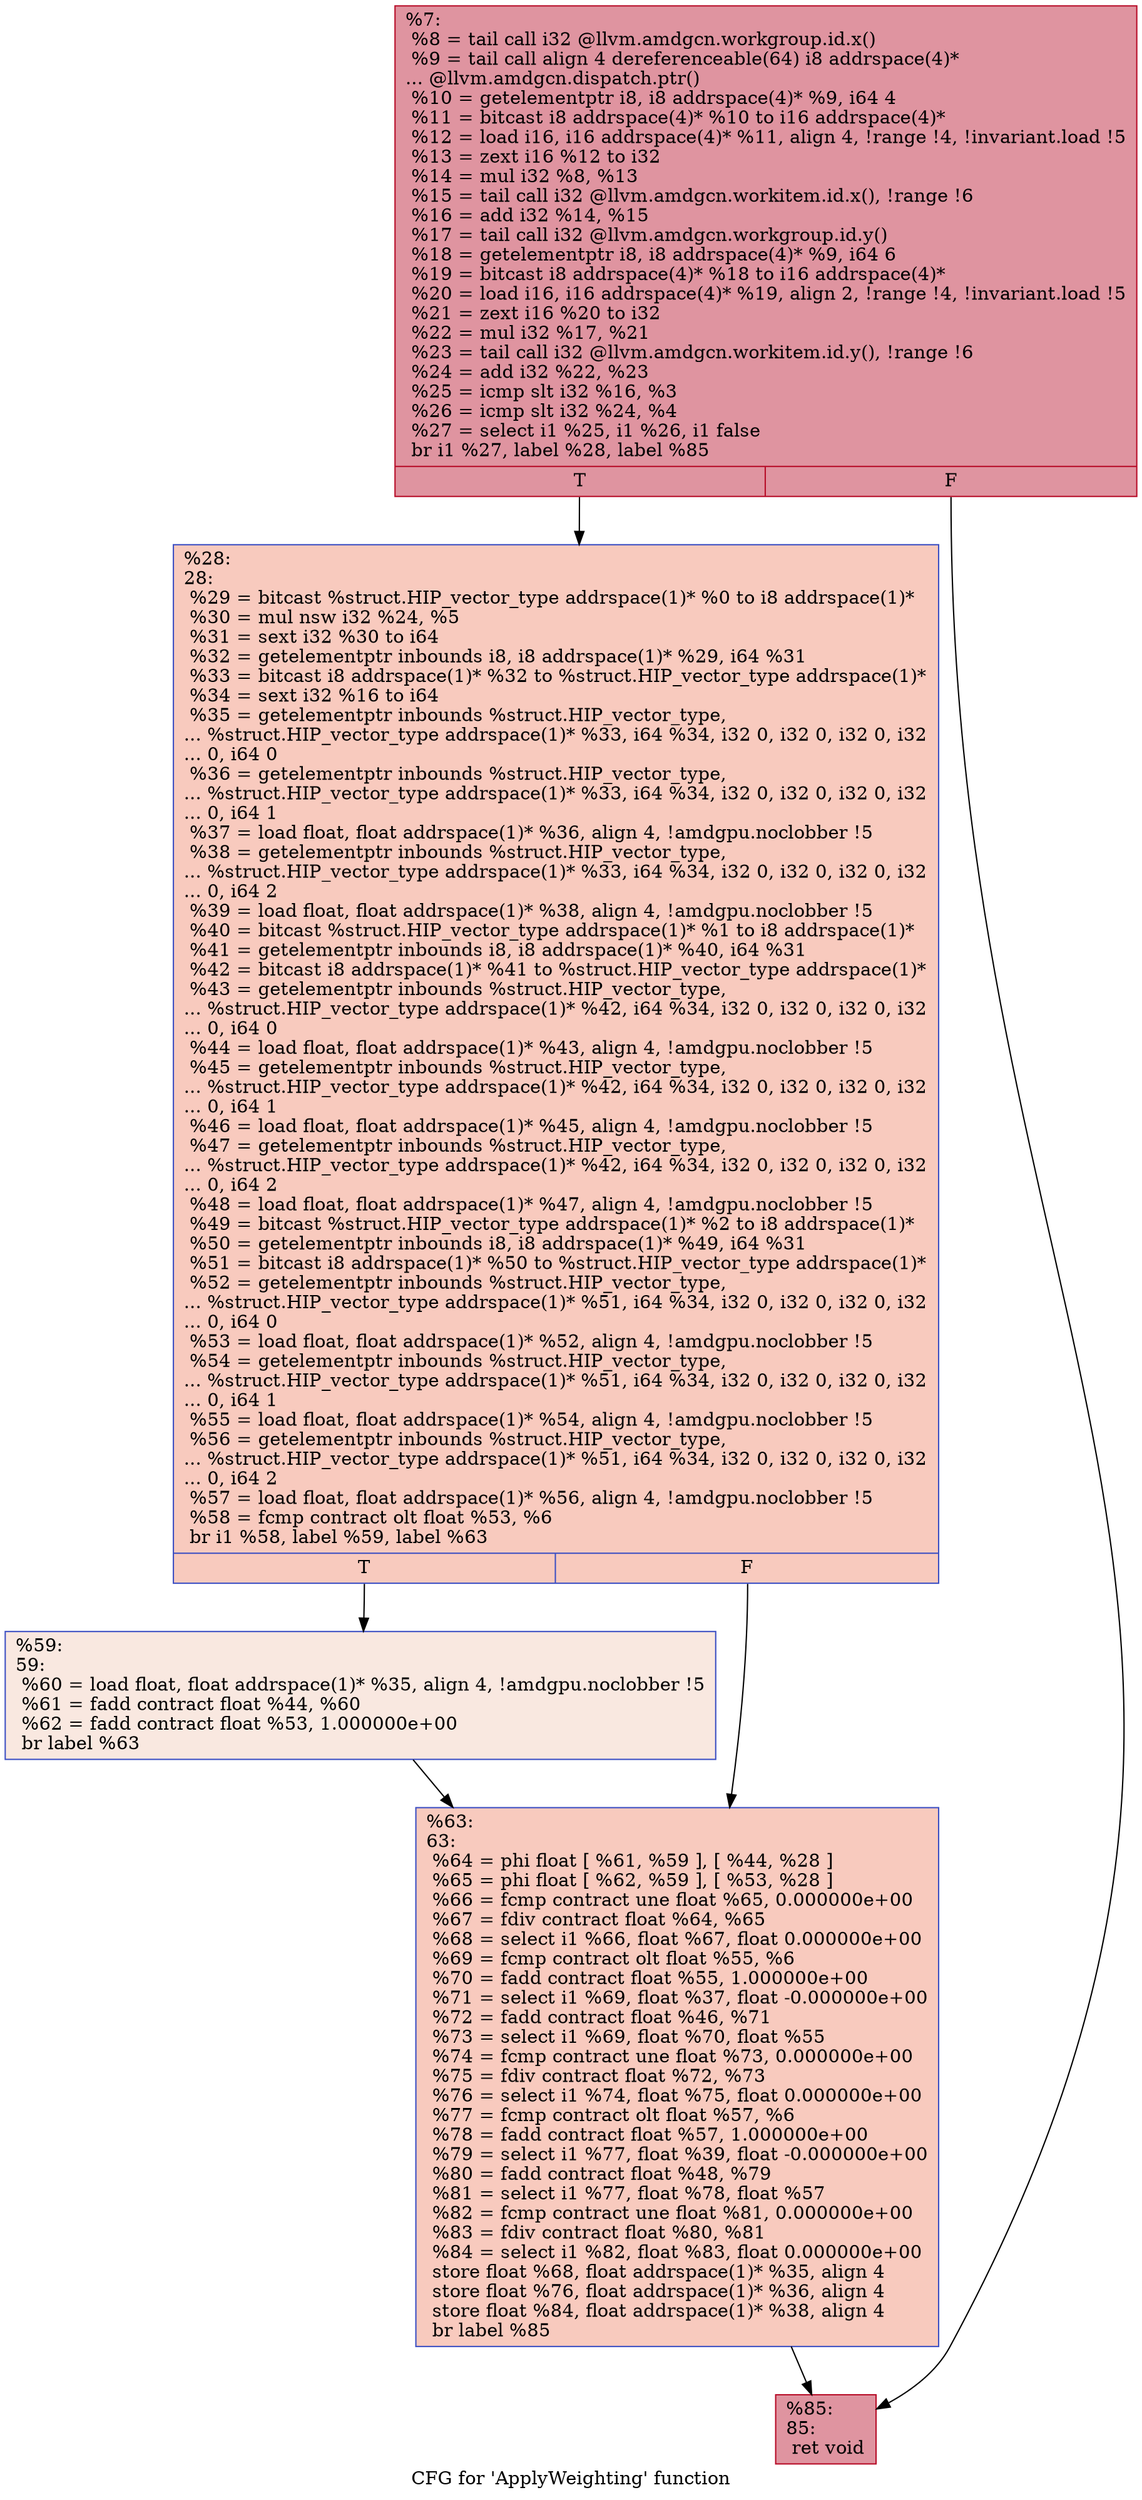 digraph "CFG for 'ApplyWeighting' function" {
	label="CFG for 'ApplyWeighting' function";

	Node0x5eb0f70 [shape=record,color="#b70d28ff", style=filled, fillcolor="#b70d2870",label="{%7:\l  %8 = tail call i32 @llvm.amdgcn.workgroup.id.x()\l  %9 = tail call align 4 dereferenceable(64) i8 addrspace(4)*\l... @llvm.amdgcn.dispatch.ptr()\l  %10 = getelementptr i8, i8 addrspace(4)* %9, i64 4\l  %11 = bitcast i8 addrspace(4)* %10 to i16 addrspace(4)*\l  %12 = load i16, i16 addrspace(4)* %11, align 4, !range !4, !invariant.load !5\l  %13 = zext i16 %12 to i32\l  %14 = mul i32 %8, %13\l  %15 = tail call i32 @llvm.amdgcn.workitem.id.x(), !range !6\l  %16 = add i32 %14, %15\l  %17 = tail call i32 @llvm.amdgcn.workgroup.id.y()\l  %18 = getelementptr i8, i8 addrspace(4)* %9, i64 6\l  %19 = bitcast i8 addrspace(4)* %18 to i16 addrspace(4)*\l  %20 = load i16, i16 addrspace(4)* %19, align 2, !range !4, !invariant.load !5\l  %21 = zext i16 %20 to i32\l  %22 = mul i32 %17, %21\l  %23 = tail call i32 @llvm.amdgcn.workitem.id.y(), !range !6\l  %24 = add i32 %22, %23\l  %25 = icmp slt i32 %16, %3\l  %26 = icmp slt i32 %24, %4\l  %27 = select i1 %25, i1 %26, i1 false\l  br i1 %27, label %28, label %85\l|{<s0>T|<s1>F}}"];
	Node0x5eb0f70:s0 -> Node0x5eb5750;
	Node0x5eb0f70:s1 -> Node0x5eb57e0;
	Node0x5eb5750 [shape=record,color="#3d50c3ff", style=filled, fillcolor="#ef886b70",label="{%28:\l28:                                               \l  %29 = bitcast %struct.HIP_vector_type addrspace(1)* %0 to i8 addrspace(1)*\l  %30 = mul nsw i32 %24, %5\l  %31 = sext i32 %30 to i64\l  %32 = getelementptr inbounds i8, i8 addrspace(1)* %29, i64 %31\l  %33 = bitcast i8 addrspace(1)* %32 to %struct.HIP_vector_type addrspace(1)*\l  %34 = sext i32 %16 to i64\l  %35 = getelementptr inbounds %struct.HIP_vector_type,\l... %struct.HIP_vector_type addrspace(1)* %33, i64 %34, i32 0, i32 0, i32 0, i32\l... 0, i64 0\l  %36 = getelementptr inbounds %struct.HIP_vector_type,\l... %struct.HIP_vector_type addrspace(1)* %33, i64 %34, i32 0, i32 0, i32 0, i32\l... 0, i64 1\l  %37 = load float, float addrspace(1)* %36, align 4, !amdgpu.noclobber !5\l  %38 = getelementptr inbounds %struct.HIP_vector_type,\l... %struct.HIP_vector_type addrspace(1)* %33, i64 %34, i32 0, i32 0, i32 0, i32\l... 0, i64 2\l  %39 = load float, float addrspace(1)* %38, align 4, !amdgpu.noclobber !5\l  %40 = bitcast %struct.HIP_vector_type addrspace(1)* %1 to i8 addrspace(1)*\l  %41 = getelementptr inbounds i8, i8 addrspace(1)* %40, i64 %31\l  %42 = bitcast i8 addrspace(1)* %41 to %struct.HIP_vector_type addrspace(1)*\l  %43 = getelementptr inbounds %struct.HIP_vector_type,\l... %struct.HIP_vector_type addrspace(1)* %42, i64 %34, i32 0, i32 0, i32 0, i32\l... 0, i64 0\l  %44 = load float, float addrspace(1)* %43, align 4, !amdgpu.noclobber !5\l  %45 = getelementptr inbounds %struct.HIP_vector_type,\l... %struct.HIP_vector_type addrspace(1)* %42, i64 %34, i32 0, i32 0, i32 0, i32\l... 0, i64 1\l  %46 = load float, float addrspace(1)* %45, align 4, !amdgpu.noclobber !5\l  %47 = getelementptr inbounds %struct.HIP_vector_type,\l... %struct.HIP_vector_type addrspace(1)* %42, i64 %34, i32 0, i32 0, i32 0, i32\l... 0, i64 2\l  %48 = load float, float addrspace(1)* %47, align 4, !amdgpu.noclobber !5\l  %49 = bitcast %struct.HIP_vector_type addrspace(1)* %2 to i8 addrspace(1)*\l  %50 = getelementptr inbounds i8, i8 addrspace(1)* %49, i64 %31\l  %51 = bitcast i8 addrspace(1)* %50 to %struct.HIP_vector_type addrspace(1)*\l  %52 = getelementptr inbounds %struct.HIP_vector_type,\l... %struct.HIP_vector_type addrspace(1)* %51, i64 %34, i32 0, i32 0, i32 0, i32\l... 0, i64 0\l  %53 = load float, float addrspace(1)* %52, align 4, !amdgpu.noclobber !5\l  %54 = getelementptr inbounds %struct.HIP_vector_type,\l... %struct.HIP_vector_type addrspace(1)* %51, i64 %34, i32 0, i32 0, i32 0, i32\l... 0, i64 1\l  %55 = load float, float addrspace(1)* %54, align 4, !amdgpu.noclobber !5\l  %56 = getelementptr inbounds %struct.HIP_vector_type,\l... %struct.HIP_vector_type addrspace(1)* %51, i64 %34, i32 0, i32 0, i32 0, i32\l... 0, i64 2\l  %57 = load float, float addrspace(1)* %56, align 4, !amdgpu.noclobber !5\l  %58 = fcmp contract olt float %53, %6\l  br i1 %58, label %59, label %63\l|{<s0>T|<s1>F}}"];
	Node0x5eb5750:s0 -> Node0x5eb7060;
	Node0x5eb5750:s1 -> Node0x5eb70b0;
	Node0x5eb7060 [shape=record,color="#3d50c3ff", style=filled, fillcolor="#f1ccb870",label="{%59:\l59:                                               \l  %60 = load float, float addrspace(1)* %35, align 4, !amdgpu.noclobber !5\l  %61 = fadd contract float %44, %60\l  %62 = fadd contract float %53, 1.000000e+00\l  br label %63\l}"];
	Node0x5eb7060 -> Node0x5eb70b0;
	Node0x5eb70b0 [shape=record,color="#3d50c3ff", style=filled, fillcolor="#ef886b70",label="{%63:\l63:                                               \l  %64 = phi float [ %61, %59 ], [ %44, %28 ]\l  %65 = phi float [ %62, %59 ], [ %53, %28 ]\l  %66 = fcmp contract une float %65, 0.000000e+00\l  %67 = fdiv contract float %64, %65\l  %68 = select i1 %66, float %67, float 0.000000e+00\l  %69 = fcmp contract olt float %55, %6\l  %70 = fadd contract float %55, 1.000000e+00\l  %71 = select i1 %69, float %37, float -0.000000e+00\l  %72 = fadd contract float %46, %71\l  %73 = select i1 %69, float %70, float %55\l  %74 = fcmp contract une float %73, 0.000000e+00\l  %75 = fdiv contract float %72, %73\l  %76 = select i1 %74, float %75, float 0.000000e+00\l  %77 = fcmp contract olt float %57, %6\l  %78 = fadd contract float %57, 1.000000e+00\l  %79 = select i1 %77, float %39, float -0.000000e+00\l  %80 = fadd contract float %48, %79\l  %81 = select i1 %77, float %78, float %57\l  %82 = fcmp contract une float %81, 0.000000e+00\l  %83 = fdiv contract float %80, %81\l  %84 = select i1 %82, float %83, float 0.000000e+00\l  store float %68, float addrspace(1)* %35, align 4\l  store float %76, float addrspace(1)* %36, align 4\l  store float %84, float addrspace(1)* %38, align 4\l  br label %85\l}"];
	Node0x5eb70b0 -> Node0x5eb57e0;
	Node0x5eb57e0 [shape=record,color="#b70d28ff", style=filled, fillcolor="#b70d2870",label="{%85:\l85:                                               \l  ret void\l}"];
}
